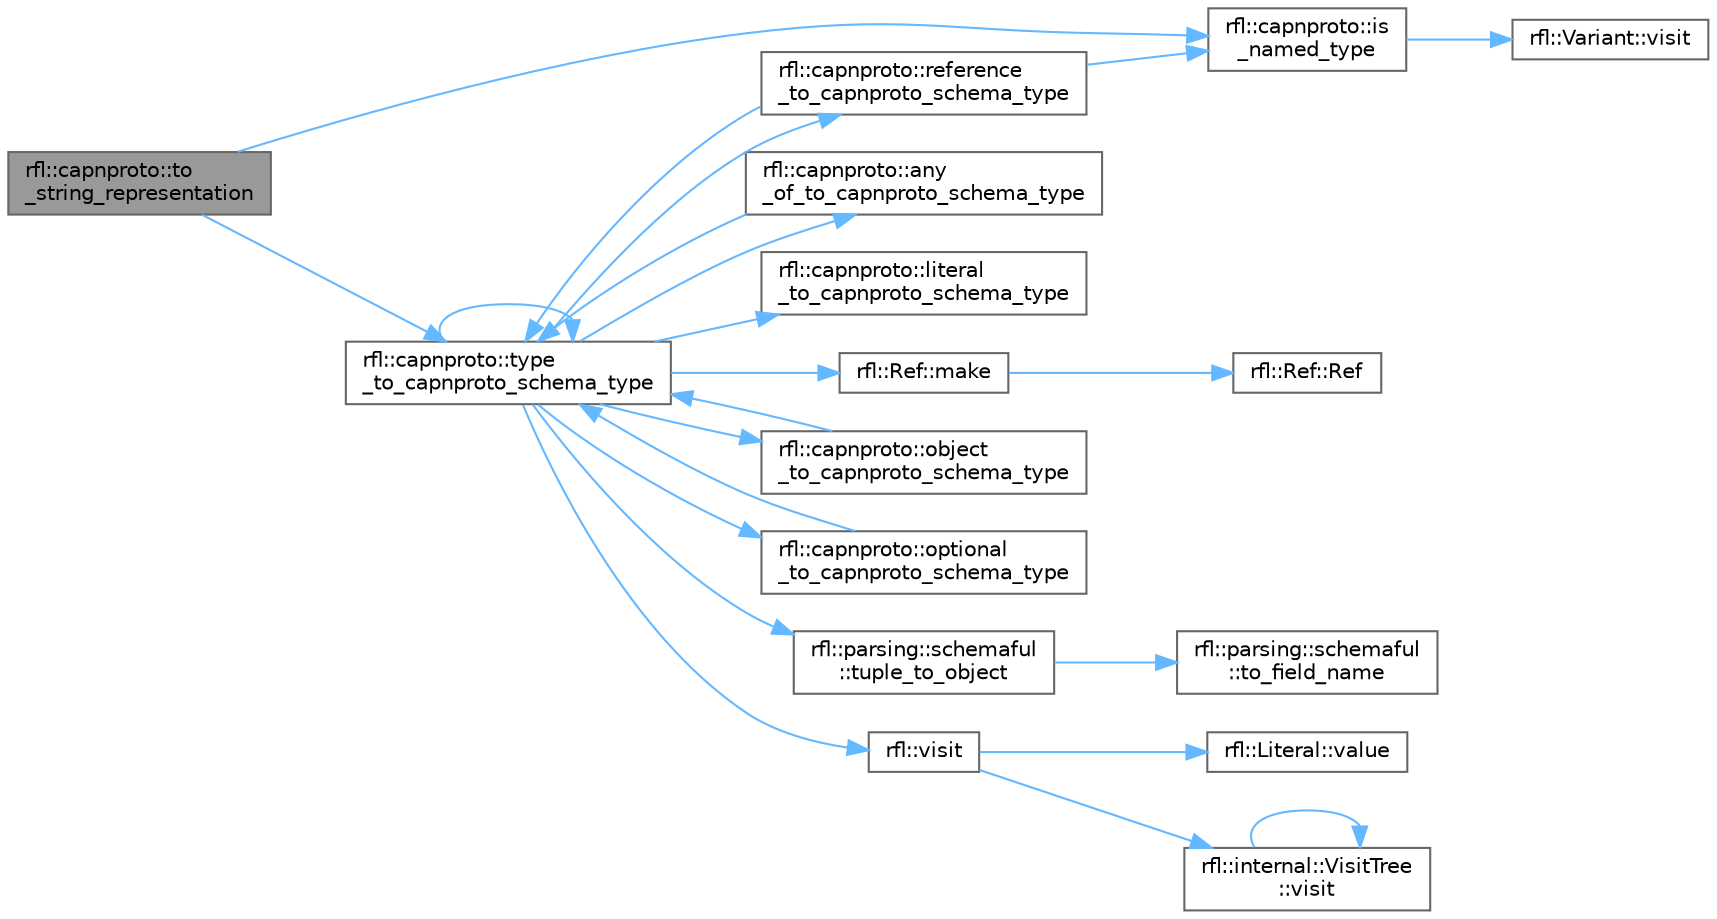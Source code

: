 digraph "rfl::capnproto::to_string_representation"
{
 // LATEX_PDF_SIZE
  bgcolor="transparent";
  edge [fontname=Helvetica,fontsize=10,labelfontname=Helvetica,labelfontsize=10];
  node [fontname=Helvetica,fontsize=10,shape=box,height=0.2,width=0.4];
  rankdir="LR";
  Node1 [id="Node000001",label="rfl::capnproto::to\l_string_representation",height=0.2,width=0.4,color="gray40", fillcolor="grey60", style="filled", fontcolor="black",tooltip=" "];
  Node1 -> Node2 [id="edge23_Node000001_Node000002",color="steelblue1",style="solid",tooltip=" "];
  Node2 [id="Node000002",label="rfl::capnproto::is\l_named_type",height=0.2,width=0.4,color="grey40", fillcolor="white", style="filled",URL="$namespacerfl_1_1capnproto.html#a49ee00ccfdc2befe7c7f29a2f42e6a9c",tooltip=" "];
  Node2 -> Node3 [id="edge24_Node000002_Node000003",color="steelblue1",style="solid",tooltip=" "];
  Node3 [id="Node000003",label="rfl::Variant::visit",height=0.2,width=0.4,color="grey40", fillcolor="white", style="filled",URL="$classrfl_1_1_variant.html#ac3b3ce4b10d7ae00df4474bc78f64f6b",tooltip=" "];
  Node1 -> Node4 [id="edge25_Node000001_Node000004",color="steelblue1",style="solid",tooltip=" "];
  Node4 [id="Node000004",label="rfl::capnproto::type\l_to_capnproto_schema_type",height=0.2,width=0.4,color="grey40", fillcolor="white", style="filled",URL="$namespacerfl_1_1capnproto.html#a04c67ec22645693c6c2da6d6bf85ee4a",tooltip=" "];
  Node4 -> Node5 [id="edge26_Node000004_Node000005",color="steelblue1",style="solid",tooltip=" "];
  Node5 [id="Node000005",label="rfl::capnproto::any\l_of_to_capnproto_schema_type",height=0.2,width=0.4,color="grey40", fillcolor="white", style="filled",URL="$namespacerfl_1_1capnproto.html#a0cea0c776a325d655053014b4c3a287a",tooltip=" "];
  Node5 -> Node4 [id="edge27_Node000005_Node000004",color="steelblue1",style="solid",tooltip=" "];
  Node4 -> Node6 [id="edge28_Node000004_Node000006",color="steelblue1",style="solid",tooltip=" "];
  Node6 [id="Node000006",label="rfl::capnproto::literal\l_to_capnproto_schema_type",height=0.2,width=0.4,color="grey40", fillcolor="white", style="filled",URL="$namespacerfl_1_1capnproto.html#a2619f695eec2e7e118f5d4f7a3582606",tooltip=" "];
  Node4 -> Node7 [id="edge29_Node000004_Node000007",color="steelblue1",style="solid",tooltip=" "];
  Node7 [id="Node000007",label="rfl::Ref::make",height=0.2,width=0.4,color="grey40", fillcolor="white", style="filled",URL="$classrfl_1_1_ref.html#a1501cd0fd114b2dd113fb3abe974275d",tooltip=" "];
  Node7 -> Node8 [id="edge30_Node000007_Node000008",color="steelblue1",style="solid",tooltip=" "];
  Node8 [id="Node000008",label="rfl::Ref::Ref",height=0.2,width=0.4,color="grey40", fillcolor="white", style="filled",URL="$classrfl_1_1_ref.html#a157d7b0b3b1bc2b0833c0843bf056d04",tooltip=" "];
  Node4 -> Node9 [id="edge31_Node000004_Node000009",color="steelblue1",style="solid",tooltip=" "];
  Node9 [id="Node000009",label="rfl::capnproto::object\l_to_capnproto_schema_type",height=0.2,width=0.4,color="grey40", fillcolor="white", style="filled",URL="$namespacerfl_1_1capnproto.html#a045c680b2941b48e3779d0badfd96f29",tooltip=" "];
  Node9 -> Node4 [id="edge32_Node000009_Node000004",color="steelblue1",style="solid",tooltip=" "];
  Node4 -> Node10 [id="edge33_Node000004_Node000010",color="steelblue1",style="solid",tooltip=" "];
  Node10 [id="Node000010",label="rfl::capnproto::optional\l_to_capnproto_schema_type",height=0.2,width=0.4,color="grey40", fillcolor="white", style="filled",URL="$namespacerfl_1_1capnproto.html#a843c43f35f385a51097cbe50037578c7",tooltip=" "];
  Node10 -> Node4 [id="edge34_Node000010_Node000004",color="steelblue1",style="solid",tooltip=" "];
  Node4 -> Node11 [id="edge35_Node000004_Node000011",color="steelblue1",style="solid",tooltip=" "];
  Node11 [id="Node000011",label="rfl::capnproto::reference\l_to_capnproto_schema_type",height=0.2,width=0.4,color="grey40", fillcolor="white", style="filled",URL="$namespacerfl_1_1capnproto.html#aedb13dd4d1ce517b44388b0019a2209d",tooltip=" "];
  Node11 -> Node2 [id="edge36_Node000011_Node000002",color="steelblue1",style="solid",tooltip=" "];
  Node11 -> Node4 [id="edge37_Node000011_Node000004",color="steelblue1",style="solid",tooltip=" "];
  Node4 -> Node12 [id="edge38_Node000004_Node000012",color="steelblue1",style="solid",tooltip=" "];
  Node12 [id="Node000012",label="rfl::parsing::schemaful\l::tuple_to_object",height=0.2,width=0.4,color="grey40", fillcolor="white", style="filled",URL="$namespacerfl_1_1parsing_1_1schemaful.html#a5b412f7002391ba449648c30b115d142",tooltip=" "];
  Node12 -> Node13 [id="edge39_Node000012_Node000013",color="steelblue1",style="solid",tooltip=" "];
  Node13 [id="Node000013",label="rfl::parsing::schemaful\l::to_field_name",height=0.2,width=0.4,color="grey40", fillcolor="white", style="filled",URL="$namespacerfl_1_1parsing_1_1schemaful.html#a637e665897ba12ed046a7c21720158f4",tooltip=" "];
  Node4 -> Node4 [id="edge40_Node000004_Node000004",color="steelblue1",style="solid",tooltip=" "];
  Node4 -> Node14 [id="edge41_Node000004_Node000014",color="steelblue1",style="solid",tooltip=" "];
  Node14 [id="Node000014",label="rfl::visit",height=0.2,width=0.4,color="grey40", fillcolor="white", style="filled",URL="$namespacerfl.html#ab818223fa1c483a720a5004db13c118b",tooltip=" "];
  Node14 -> Node15 [id="edge42_Node000014_Node000015",color="steelblue1",style="solid",tooltip=" "];
  Node15 [id="Node000015",label="rfl::Literal::value",height=0.2,width=0.4,color="grey40", fillcolor="white", style="filled",URL="$classrfl_1_1_literal.html#a12e1ef9245686c82fd03d9488a06249e",tooltip="Returns the value actually contained in the Literal."];
  Node14 -> Node16 [id="edge43_Node000014_Node000016",color="steelblue1",style="solid",tooltip=" "];
  Node16 [id="Node000016",label="rfl::internal::VisitTree\l::visit",height=0.2,width=0.4,color="grey40", fillcolor="white", style="filled",URL="$structrfl_1_1internal_1_1_visit_tree.html#a0f788884e011cf44fa9ed4f9b80d1bd8",tooltip="Evaluates a visitor pattern using a tree-like structure."];
  Node16 -> Node16 [id="edge44_Node000016_Node000016",color="steelblue1",style="solid",tooltip=" "];
}
